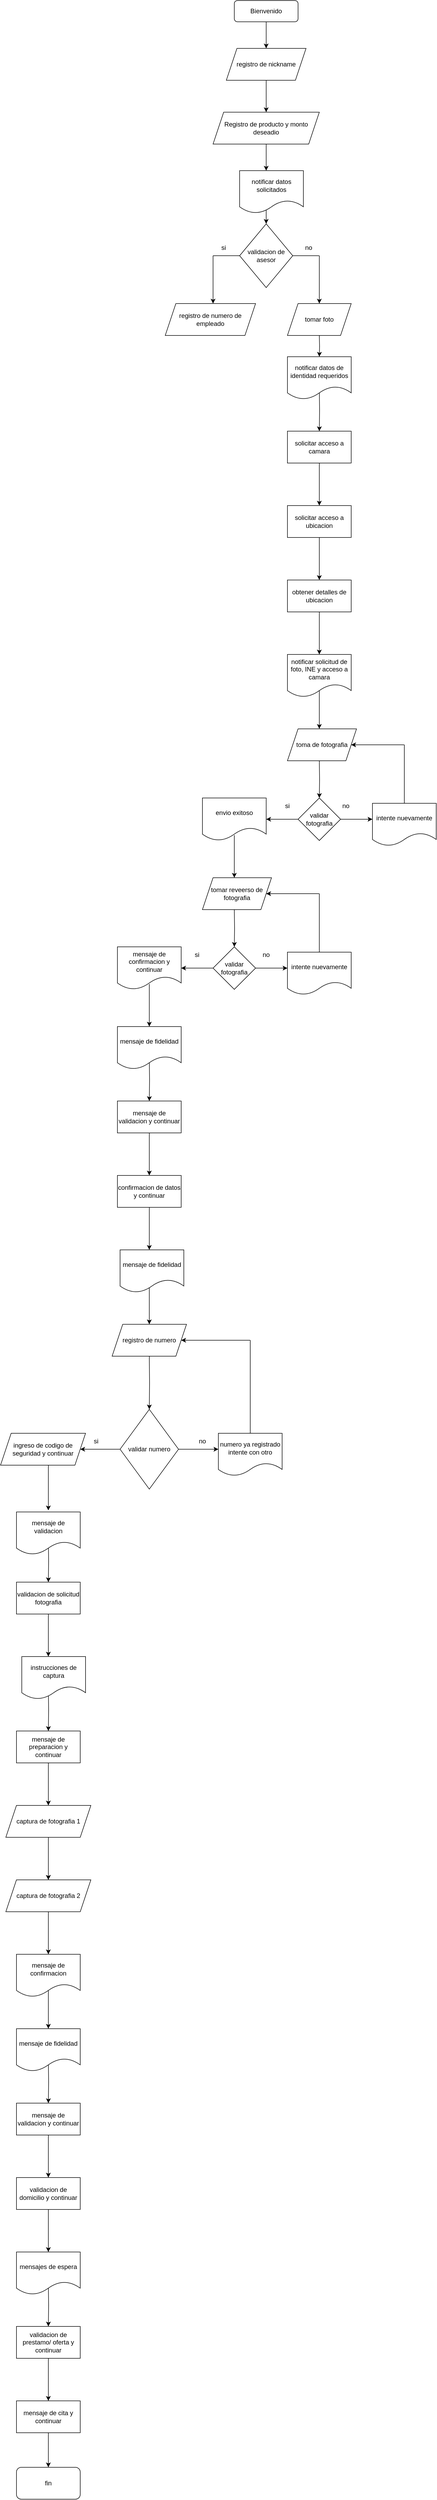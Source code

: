 <mxfile version="24.7.7">
  <diagram id="C5RBs43oDa-KdzZeNtuy" name="Page-1">
    <mxGraphModel dx="1804" dy="548" grid="1" gridSize="10" guides="1" tooltips="1" connect="1" arrows="1" fold="1" page="1" pageScale="1" pageWidth="827" pageHeight="1169" math="0" shadow="0">
      <root>
        <mxCell id="WIyWlLk6GJQsqaUBKTNV-0" />
        <mxCell id="WIyWlLk6GJQsqaUBKTNV-1" parent="WIyWlLk6GJQsqaUBKTNV-0" />
        <mxCell id="WIyWlLk6GJQsqaUBKTNV-3" value="Bienvenido" style="rounded=1;whiteSpace=wrap;html=1;fontSize=12;glass=0;strokeWidth=1;shadow=0;" parent="WIyWlLk6GJQsqaUBKTNV-1" vertex="1">
          <mxGeometry x="160" y="80" width="120" height="40" as="geometry" />
        </mxCell>
        <mxCell id="hVqQDCtbfpN11Vdr0_AG-2" value="" style="endArrow=classic;html=1;rounded=0;exitX=0.5;exitY=1;exitDx=0;exitDy=0;entryX=0.5;entryY=0;entryDx=0;entryDy=0;" edge="1" parent="WIyWlLk6GJQsqaUBKTNV-1" source="WIyWlLk6GJQsqaUBKTNV-3">
          <mxGeometry width="50" height="50" relative="1" as="geometry">
            <mxPoint x="230" y="370" as="sourcePoint" />
            <mxPoint x="220" y="170" as="targetPoint" />
          </mxGeometry>
        </mxCell>
        <mxCell id="hVqQDCtbfpN11Vdr0_AG-4" value="" style="endArrow=classic;html=1;rounded=0;exitX=0.5;exitY=1;exitDx=0;exitDy=0;entryX=0.5;entryY=0;entryDx=0;entryDy=0;" edge="1" parent="WIyWlLk6GJQsqaUBKTNV-1">
          <mxGeometry width="50" height="50" relative="1" as="geometry">
            <mxPoint x="220" y="230" as="sourcePoint" />
            <mxPoint x="220" y="290" as="targetPoint" />
          </mxGeometry>
        </mxCell>
        <mxCell id="hVqQDCtbfpN11Vdr0_AG-6" value="" style="endArrow=classic;html=1;rounded=0;exitX=0.5;exitY=1;exitDx=0;exitDy=0;entryX=0.5;entryY=0;entryDx=0;entryDy=0;" edge="1" parent="WIyWlLk6GJQsqaUBKTNV-1">
          <mxGeometry width="50" height="50" relative="1" as="geometry">
            <mxPoint x="220" y="350" as="sourcePoint" />
            <mxPoint x="220" y="400" as="targetPoint" />
          </mxGeometry>
        </mxCell>
        <mxCell id="hVqQDCtbfpN11Vdr0_AG-7" value="" style="endArrow=classic;html=1;rounded=0;exitX=0.5;exitY=1;exitDx=0;exitDy=0;" edge="1" parent="WIyWlLk6GJQsqaUBKTNV-1">
          <mxGeometry width="50" height="50" relative="1" as="geometry">
            <mxPoint x="220" y="460" as="sourcePoint" />
            <mxPoint x="220" y="500" as="targetPoint" />
          </mxGeometry>
        </mxCell>
        <mxCell id="hVqQDCtbfpN11Vdr0_AG-9" value="validacion de asesor" style="rhombus;whiteSpace=wrap;html=1;" vertex="1" parent="WIyWlLk6GJQsqaUBKTNV-1">
          <mxGeometry x="170" y="500" width="100" height="120" as="geometry" />
        </mxCell>
        <mxCell id="hVqQDCtbfpN11Vdr0_AG-10" value="" style="endArrow=none;html=1;rounded=0;exitX=1;exitY=0.5;exitDx=0;exitDy=0;" edge="1" parent="WIyWlLk6GJQsqaUBKTNV-1" source="hVqQDCtbfpN11Vdr0_AG-9">
          <mxGeometry width="50" height="50" relative="1" as="geometry">
            <mxPoint x="230" y="660" as="sourcePoint" />
            <mxPoint x="320" y="560" as="targetPoint" />
          </mxGeometry>
        </mxCell>
        <mxCell id="hVqQDCtbfpN11Vdr0_AG-12" value="" style="endArrow=classic;html=1;rounded=0;" edge="1" parent="WIyWlLk6GJQsqaUBKTNV-1">
          <mxGeometry width="50" height="50" relative="1" as="geometry">
            <mxPoint x="320" y="560" as="sourcePoint" />
            <mxPoint x="320" y="650" as="targetPoint" />
          </mxGeometry>
        </mxCell>
        <mxCell id="hVqQDCtbfpN11Vdr0_AG-20" style="edgeStyle=orthogonalEdgeStyle;rounded=0;orthogonalLoop=1;jettySize=auto;html=1;entryX=0.5;entryY=0;entryDx=0;entryDy=0;" edge="1" parent="WIyWlLk6GJQsqaUBKTNV-1">
          <mxGeometry relative="1" as="geometry">
            <mxPoint x="320" y="710" as="sourcePoint" />
            <mxPoint x="320" y="750" as="targetPoint" />
          </mxGeometry>
        </mxCell>
        <mxCell id="hVqQDCtbfpN11Vdr0_AG-14" value="no" style="text;html=1;align=center;verticalAlign=middle;whiteSpace=wrap;rounded=0;" vertex="1" parent="WIyWlLk6GJQsqaUBKTNV-1">
          <mxGeometry x="270" y="530" width="60" height="30" as="geometry" />
        </mxCell>
        <mxCell id="hVqQDCtbfpN11Vdr0_AG-15" value="" style="endArrow=none;html=1;rounded=0;entryX=0;entryY=0.5;entryDx=0;entryDy=0;" edge="1" parent="WIyWlLk6GJQsqaUBKTNV-1" target="hVqQDCtbfpN11Vdr0_AG-9">
          <mxGeometry width="50" height="50" relative="1" as="geometry">
            <mxPoint x="120" y="560" as="sourcePoint" />
            <mxPoint x="130" y="610" as="targetPoint" />
          </mxGeometry>
        </mxCell>
        <mxCell id="hVqQDCtbfpN11Vdr0_AG-16" value="" style="endArrow=classic;html=1;rounded=0;" edge="1" parent="WIyWlLk6GJQsqaUBKTNV-1">
          <mxGeometry width="50" height="50" relative="1" as="geometry">
            <mxPoint x="120" y="560" as="sourcePoint" />
            <mxPoint x="120" y="650" as="targetPoint" />
          </mxGeometry>
        </mxCell>
        <mxCell id="hVqQDCtbfpN11Vdr0_AG-18" value="si" style="text;html=1;align=center;verticalAlign=middle;whiteSpace=wrap;rounded=0;" vertex="1" parent="WIyWlLk6GJQsqaUBKTNV-1">
          <mxGeometry x="110" y="530" width="60" height="30" as="geometry" />
        </mxCell>
        <mxCell id="hVqQDCtbfpN11Vdr0_AG-23" value="" style="edgeStyle=orthogonalEdgeStyle;rounded=0;orthogonalLoop=1;jettySize=auto;html=1;" edge="1" parent="WIyWlLk6GJQsqaUBKTNV-1" target="hVqQDCtbfpN11Vdr0_AG-22">
          <mxGeometry relative="1" as="geometry">
            <mxPoint x="320" y="810" as="sourcePoint" />
          </mxGeometry>
        </mxCell>
        <mxCell id="hVqQDCtbfpN11Vdr0_AG-25" value="" style="edgeStyle=orthogonalEdgeStyle;rounded=0;orthogonalLoop=1;jettySize=auto;html=1;" edge="1" parent="WIyWlLk6GJQsqaUBKTNV-1" source="hVqQDCtbfpN11Vdr0_AG-22" target="hVqQDCtbfpN11Vdr0_AG-24">
          <mxGeometry relative="1" as="geometry" />
        </mxCell>
        <mxCell id="hVqQDCtbfpN11Vdr0_AG-22" value="solicitar acceso a camara" style="rounded=0;whiteSpace=wrap;html=1;" vertex="1" parent="WIyWlLk6GJQsqaUBKTNV-1">
          <mxGeometry x="260" y="890" width="120" height="60" as="geometry" />
        </mxCell>
        <mxCell id="hVqQDCtbfpN11Vdr0_AG-27" value="" style="edgeStyle=orthogonalEdgeStyle;rounded=0;orthogonalLoop=1;jettySize=auto;html=1;" edge="1" parent="WIyWlLk6GJQsqaUBKTNV-1" source="hVqQDCtbfpN11Vdr0_AG-24" target="hVqQDCtbfpN11Vdr0_AG-26">
          <mxGeometry relative="1" as="geometry" />
        </mxCell>
        <mxCell id="hVqQDCtbfpN11Vdr0_AG-24" value="solicitar acceso a ubicacion" style="rounded=0;whiteSpace=wrap;html=1;" vertex="1" parent="WIyWlLk6GJQsqaUBKTNV-1">
          <mxGeometry x="260" y="1030" width="120" height="60" as="geometry" />
        </mxCell>
        <mxCell id="hVqQDCtbfpN11Vdr0_AG-29" value="" style="edgeStyle=orthogonalEdgeStyle;rounded=0;orthogonalLoop=1;jettySize=auto;html=1;" edge="1" parent="WIyWlLk6GJQsqaUBKTNV-1" source="hVqQDCtbfpN11Vdr0_AG-26">
          <mxGeometry relative="1" as="geometry">
            <mxPoint x="320" y="1310" as="targetPoint" />
          </mxGeometry>
        </mxCell>
        <mxCell id="hVqQDCtbfpN11Vdr0_AG-26" value="obtener detalles de ubicacion" style="rounded=0;whiteSpace=wrap;html=1;" vertex="1" parent="WIyWlLk6GJQsqaUBKTNV-1">
          <mxGeometry x="260" y="1170" width="120" height="60" as="geometry" />
        </mxCell>
        <mxCell id="hVqQDCtbfpN11Vdr0_AG-37" value="" style="edgeStyle=orthogonalEdgeStyle;rounded=0;orthogonalLoop=1;jettySize=auto;html=1;" edge="1" parent="WIyWlLk6GJQsqaUBKTNV-1">
          <mxGeometry relative="1" as="geometry">
            <mxPoint x="320" y="1370" as="sourcePoint" />
            <mxPoint x="320" y="1450" as="targetPoint" />
          </mxGeometry>
        </mxCell>
        <mxCell id="hVqQDCtbfpN11Vdr0_AG-39" value="" style="edgeStyle=orthogonalEdgeStyle;rounded=0;orthogonalLoop=1;jettySize=auto;html=1;" edge="1" parent="WIyWlLk6GJQsqaUBKTNV-1" target="hVqQDCtbfpN11Vdr0_AG-38">
          <mxGeometry relative="1" as="geometry">
            <mxPoint x="320" y="1510" as="sourcePoint" />
          </mxGeometry>
        </mxCell>
        <mxCell id="hVqQDCtbfpN11Vdr0_AG-41" value="" style="edgeStyle=orthogonalEdgeStyle;rounded=0;orthogonalLoop=1;jettySize=auto;html=1;" edge="1" parent="WIyWlLk6GJQsqaUBKTNV-1" source="hVqQDCtbfpN11Vdr0_AG-38">
          <mxGeometry relative="1" as="geometry">
            <mxPoint x="420" y="1620" as="targetPoint" />
          </mxGeometry>
        </mxCell>
        <mxCell id="hVqQDCtbfpN11Vdr0_AG-43" value="" style="edgeStyle=orthogonalEdgeStyle;rounded=0;orthogonalLoop=1;jettySize=auto;html=1;" edge="1" parent="WIyWlLk6GJQsqaUBKTNV-1" source="hVqQDCtbfpN11Vdr0_AG-38">
          <mxGeometry relative="1" as="geometry">
            <mxPoint x="220" y="1620" as="targetPoint" />
          </mxGeometry>
        </mxCell>
        <mxCell id="hVqQDCtbfpN11Vdr0_AG-38" value="validar fotografia" style="rhombus;whiteSpace=wrap;html=1;rounded=0;" vertex="1" parent="WIyWlLk6GJQsqaUBKTNV-1">
          <mxGeometry x="280" y="1580" width="80" height="80" as="geometry" />
        </mxCell>
        <mxCell id="hVqQDCtbfpN11Vdr0_AG-51" value="" style="edgeStyle=orthogonalEdgeStyle;rounded=0;orthogonalLoop=1;jettySize=auto;html=1;" edge="1" parent="WIyWlLk6GJQsqaUBKTNV-1">
          <mxGeometry relative="1" as="geometry">
            <mxPoint x="160" y="1650" as="sourcePoint" />
            <mxPoint x="160.0" y="1730.0" as="targetPoint" />
          </mxGeometry>
        </mxCell>
        <mxCell id="hVqQDCtbfpN11Vdr0_AG-44" value="si" style="text;html=1;align=center;verticalAlign=middle;whiteSpace=wrap;rounded=0;" vertex="1" parent="WIyWlLk6GJQsqaUBKTNV-1">
          <mxGeometry x="230" y="1580" width="60" height="30" as="geometry" />
        </mxCell>
        <mxCell id="hVqQDCtbfpN11Vdr0_AG-45" value="no" style="text;html=1;align=center;verticalAlign=middle;whiteSpace=wrap;rounded=0;" vertex="1" parent="WIyWlLk6GJQsqaUBKTNV-1">
          <mxGeometry x="340" y="1580" width="60" height="30" as="geometry" />
        </mxCell>
        <mxCell id="hVqQDCtbfpN11Vdr0_AG-47" value="" style="endArrow=none;html=1;rounded=0;exitX=0.5;exitY=0;exitDx=0;exitDy=0;" edge="1" parent="WIyWlLk6GJQsqaUBKTNV-1">
          <mxGeometry width="50" height="50" relative="1" as="geometry">
            <mxPoint x="480.0" y="1590" as="sourcePoint" />
            <mxPoint x="480" y="1480" as="targetPoint" />
          </mxGeometry>
        </mxCell>
        <mxCell id="hVqQDCtbfpN11Vdr0_AG-49" value="" style="endArrow=classic;html=1;rounded=0;entryX=1;entryY=0.5;entryDx=0;entryDy=0;" edge="1" parent="WIyWlLk6GJQsqaUBKTNV-1">
          <mxGeometry width="50" height="50" relative="1" as="geometry">
            <mxPoint x="480" y="1480" as="sourcePoint" />
            <mxPoint x="380" y="1480" as="targetPoint" />
          </mxGeometry>
        </mxCell>
        <mxCell id="hVqQDCtbfpN11Vdr0_AG-54" value="" style="edgeStyle=orthogonalEdgeStyle;rounded=0;orthogonalLoop=1;jettySize=auto;html=1;" edge="1" parent="WIyWlLk6GJQsqaUBKTNV-1" target="hVqQDCtbfpN11Vdr0_AG-53">
          <mxGeometry relative="1" as="geometry">
            <mxPoint x="160" y="1790.0" as="sourcePoint" />
          </mxGeometry>
        </mxCell>
        <mxCell id="hVqQDCtbfpN11Vdr0_AG-56" value="" style="edgeStyle=orthogonalEdgeStyle;rounded=0;orthogonalLoop=1;jettySize=auto;html=1;" edge="1" parent="WIyWlLk6GJQsqaUBKTNV-1" source="hVqQDCtbfpN11Vdr0_AG-53">
          <mxGeometry relative="1" as="geometry">
            <mxPoint x="60" y="1900.0" as="targetPoint" />
          </mxGeometry>
        </mxCell>
        <mxCell id="hVqQDCtbfpN11Vdr0_AG-58" value="" style="edgeStyle=orthogonalEdgeStyle;rounded=0;orthogonalLoop=1;jettySize=auto;html=1;" edge="1" parent="WIyWlLk6GJQsqaUBKTNV-1" source="hVqQDCtbfpN11Vdr0_AG-53">
          <mxGeometry relative="1" as="geometry">
            <mxPoint x="260" y="1900.0" as="targetPoint" />
          </mxGeometry>
        </mxCell>
        <mxCell id="hVqQDCtbfpN11Vdr0_AG-53" value="validar fotografia" style="rhombus;whiteSpace=wrap;html=1;rounded=0;" vertex="1" parent="WIyWlLk6GJQsqaUBKTNV-1">
          <mxGeometry x="120" y="1860" width="80" height="80" as="geometry" />
        </mxCell>
        <mxCell id="hVqQDCtbfpN11Vdr0_AG-64" value="" style="edgeStyle=orthogonalEdgeStyle;rounded=0;orthogonalLoop=1;jettySize=auto;html=1;" edge="1" parent="WIyWlLk6GJQsqaUBKTNV-1">
          <mxGeometry relative="1" as="geometry">
            <mxPoint y="1930.0" as="sourcePoint" />
            <mxPoint x="-2.274e-13" y="2010.0" as="targetPoint" />
          </mxGeometry>
        </mxCell>
        <mxCell id="hVqQDCtbfpN11Vdr0_AG-59" value="si" style="text;html=1;align=center;verticalAlign=middle;whiteSpace=wrap;rounded=0;" vertex="1" parent="WIyWlLk6GJQsqaUBKTNV-1">
          <mxGeometry x="60" y="1860" width="60" height="30" as="geometry" />
        </mxCell>
        <mxCell id="hVqQDCtbfpN11Vdr0_AG-60" value="no" style="text;html=1;align=center;verticalAlign=middle;whiteSpace=wrap;rounded=0;" vertex="1" parent="WIyWlLk6GJQsqaUBKTNV-1">
          <mxGeometry x="190" y="1860" width="60" height="30" as="geometry" />
        </mxCell>
        <mxCell id="hVqQDCtbfpN11Vdr0_AG-61" value="" style="endArrow=classic;html=1;rounded=0;entryX=1;entryY=0.5;entryDx=0;entryDy=0;" edge="1" parent="WIyWlLk6GJQsqaUBKTNV-1">
          <mxGeometry width="50" height="50" relative="1" as="geometry">
            <mxPoint x="320" y="1760" as="sourcePoint" />
            <mxPoint x="220" y="1760.0" as="targetPoint" />
          </mxGeometry>
        </mxCell>
        <mxCell id="hVqQDCtbfpN11Vdr0_AG-62" value="" style="endArrow=none;html=1;rounded=0;exitX=0.5;exitY=0;exitDx=0;exitDy=0;" edge="1" parent="WIyWlLk6GJQsqaUBKTNV-1">
          <mxGeometry width="50" height="50" relative="1" as="geometry">
            <mxPoint x="320" y="1870.0" as="sourcePoint" />
            <mxPoint x="320" y="1760" as="targetPoint" />
          </mxGeometry>
        </mxCell>
        <mxCell id="hVqQDCtbfpN11Vdr0_AG-66" value="" style="edgeStyle=orthogonalEdgeStyle;rounded=0;orthogonalLoop=1;jettySize=auto;html=1;" edge="1" parent="WIyWlLk6GJQsqaUBKTNV-1" target="hVqQDCtbfpN11Vdr0_AG-65">
          <mxGeometry relative="1" as="geometry">
            <mxPoint y="2070.0" as="sourcePoint" />
          </mxGeometry>
        </mxCell>
        <mxCell id="hVqQDCtbfpN11Vdr0_AG-68" value="" style="edgeStyle=orthogonalEdgeStyle;rounded=0;orthogonalLoop=1;jettySize=auto;html=1;" edge="1" parent="WIyWlLk6GJQsqaUBKTNV-1" source="hVqQDCtbfpN11Vdr0_AG-65" target="hVqQDCtbfpN11Vdr0_AG-67">
          <mxGeometry relative="1" as="geometry" />
        </mxCell>
        <mxCell id="hVqQDCtbfpN11Vdr0_AG-65" value="mensaje de validacion y continuar" style="whiteSpace=wrap;html=1;rounded=0;" vertex="1" parent="WIyWlLk6GJQsqaUBKTNV-1">
          <mxGeometry x="-60" y="2150" width="120" height="60" as="geometry" />
        </mxCell>
        <mxCell id="hVqQDCtbfpN11Vdr0_AG-70" value="" style="edgeStyle=orthogonalEdgeStyle;rounded=0;orthogonalLoop=1;jettySize=auto;html=1;" edge="1" parent="WIyWlLk6GJQsqaUBKTNV-1" source="hVqQDCtbfpN11Vdr0_AG-67">
          <mxGeometry relative="1" as="geometry">
            <mxPoint y="2430.0" as="targetPoint" />
          </mxGeometry>
        </mxCell>
        <mxCell id="hVqQDCtbfpN11Vdr0_AG-67" value="confirmacion de datos y continuar" style="whiteSpace=wrap;html=1;rounded=0;" vertex="1" parent="WIyWlLk6GJQsqaUBKTNV-1">
          <mxGeometry x="-60" y="2290" width="120" height="60" as="geometry" />
        </mxCell>
        <mxCell id="hVqQDCtbfpN11Vdr0_AG-72" value="" style="edgeStyle=orthogonalEdgeStyle;rounded=0;orthogonalLoop=1;jettySize=auto;html=1;" edge="1" parent="WIyWlLk6GJQsqaUBKTNV-1">
          <mxGeometry relative="1" as="geometry">
            <mxPoint y="2490.0" as="sourcePoint" />
            <mxPoint x="-2.274e-13" y="2570" as="targetPoint" />
          </mxGeometry>
        </mxCell>
        <mxCell id="hVqQDCtbfpN11Vdr0_AG-76" value="" style="edgeStyle=orthogonalEdgeStyle;rounded=0;orthogonalLoop=1;jettySize=auto;html=1;" edge="1" parent="WIyWlLk6GJQsqaUBKTNV-1" target="hVqQDCtbfpN11Vdr0_AG-75">
          <mxGeometry relative="1" as="geometry">
            <mxPoint y="2630" as="sourcePoint" />
          </mxGeometry>
        </mxCell>
        <mxCell id="hVqQDCtbfpN11Vdr0_AG-78" value="" style="edgeStyle=orthogonalEdgeStyle;rounded=0;orthogonalLoop=1;jettySize=auto;html=1;" edge="1" parent="WIyWlLk6GJQsqaUBKTNV-1" source="hVqQDCtbfpN11Vdr0_AG-75">
          <mxGeometry relative="1" as="geometry">
            <mxPoint x="-130" y="2805" as="targetPoint" />
          </mxGeometry>
        </mxCell>
        <mxCell id="hVqQDCtbfpN11Vdr0_AG-80" value="" style="edgeStyle=orthogonalEdgeStyle;rounded=0;orthogonalLoop=1;jettySize=auto;html=1;" edge="1" parent="WIyWlLk6GJQsqaUBKTNV-1" source="hVqQDCtbfpN11Vdr0_AG-75">
          <mxGeometry relative="1" as="geometry">
            <mxPoint x="130" y="2805" as="targetPoint" />
          </mxGeometry>
        </mxCell>
        <mxCell id="hVqQDCtbfpN11Vdr0_AG-75" value="validar numero" style="rhombus;whiteSpace=wrap;html=1;rounded=0;" vertex="1" parent="WIyWlLk6GJQsqaUBKTNV-1">
          <mxGeometry x="-55" y="2730" width="110" height="150" as="geometry" />
        </mxCell>
        <mxCell id="hVqQDCtbfpN11Vdr0_AG-90" value="" style="edgeStyle=orthogonalEdgeStyle;rounded=0;orthogonalLoop=1;jettySize=auto;html=1;" edge="1" parent="WIyWlLk6GJQsqaUBKTNV-1">
          <mxGeometry relative="1" as="geometry">
            <mxPoint x="-190" y="2835" as="sourcePoint" />
            <mxPoint x="-190" y="2920" as="targetPoint" />
          </mxGeometry>
        </mxCell>
        <mxCell id="hVqQDCtbfpN11Vdr0_AG-81" value="no" style="text;html=1;align=center;verticalAlign=middle;whiteSpace=wrap;rounded=0;" vertex="1" parent="WIyWlLk6GJQsqaUBKTNV-1">
          <mxGeometry x="70" y="2775" width="60" height="30" as="geometry" />
        </mxCell>
        <mxCell id="hVqQDCtbfpN11Vdr0_AG-86" value="si" style="text;html=1;align=center;verticalAlign=middle;whiteSpace=wrap;rounded=0;" vertex="1" parent="WIyWlLk6GJQsqaUBKTNV-1">
          <mxGeometry x="-130" y="2775" width="60" height="30" as="geometry" />
        </mxCell>
        <mxCell id="hVqQDCtbfpN11Vdr0_AG-87" value="" style="endArrow=none;html=1;rounded=0;entryX=0.5;entryY=0;entryDx=0;entryDy=0;" edge="1" parent="WIyWlLk6GJQsqaUBKTNV-1">
          <mxGeometry width="50" height="50" relative="1" as="geometry">
            <mxPoint x="190" y="2600" as="sourcePoint" />
            <mxPoint x="190" y="2775" as="targetPoint" />
          </mxGeometry>
        </mxCell>
        <mxCell id="hVqQDCtbfpN11Vdr0_AG-88" value="" style="endArrow=classic;html=1;rounded=0;entryX=1;entryY=0.5;entryDx=0;entryDy=0;" edge="1" parent="WIyWlLk6GJQsqaUBKTNV-1">
          <mxGeometry width="50" height="50" relative="1" as="geometry">
            <mxPoint x="190" y="2600" as="sourcePoint" />
            <mxPoint x="60" y="2600" as="targetPoint" />
          </mxGeometry>
        </mxCell>
        <mxCell id="hVqQDCtbfpN11Vdr0_AG-92" value="" style="edgeStyle=orthogonalEdgeStyle;rounded=0;orthogonalLoop=1;jettySize=auto;html=1;" edge="1" parent="WIyWlLk6GJQsqaUBKTNV-1" target="hVqQDCtbfpN11Vdr0_AG-91">
          <mxGeometry relative="1" as="geometry">
            <mxPoint x="-190" y="2975" as="sourcePoint" />
          </mxGeometry>
        </mxCell>
        <mxCell id="hVqQDCtbfpN11Vdr0_AG-94" value="" style="edgeStyle=orthogonalEdgeStyle;rounded=0;orthogonalLoop=1;jettySize=auto;html=1;" edge="1" parent="WIyWlLk6GJQsqaUBKTNV-1" source="hVqQDCtbfpN11Vdr0_AG-91">
          <mxGeometry relative="1" as="geometry">
            <mxPoint x="-190" y="3195" as="targetPoint" />
          </mxGeometry>
        </mxCell>
        <mxCell id="hVqQDCtbfpN11Vdr0_AG-91" value="validacion de solicitud fotografia" style="whiteSpace=wrap;html=1;rounded=0;" vertex="1" parent="WIyWlLk6GJQsqaUBKTNV-1">
          <mxGeometry x="-250" y="3055" width="120" height="60" as="geometry" />
        </mxCell>
        <mxCell id="hVqQDCtbfpN11Vdr0_AG-96" value="" style="edgeStyle=orthogonalEdgeStyle;rounded=0;orthogonalLoop=1;jettySize=auto;html=1;" edge="1" parent="WIyWlLk6GJQsqaUBKTNV-1" target="hVqQDCtbfpN11Vdr0_AG-95">
          <mxGeometry relative="1" as="geometry">
            <mxPoint x="-190" y="3255" as="sourcePoint" />
          </mxGeometry>
        </mxCell>
        <mxCell id="hVqQDCtbfpN11Vdr0_AG-98" value="" style="edgeStyle=orthogonalEdgeStyle;rounded=0;orthogonalLoop=1;jettySize=auto;html=1;" edge="1" parent="WIyWlLk6GJQsqaUBKTNV-1" source="hVqQDCtbfpN11Vdr0_AG-95">
          <mxGeometry relative="1" as="geometry">
            <mxPoint x="-190" y="3475" as="targetPoint" />
          </mxGeometry>
        </mxCell>
        <mxCell id="hVqQDCtbfpN11Vdr0_AG-95" value="mensaje de preparacion y continuar" style="whiteSpace=wrap;html=1;rounded=0;" vertex="1" parent="WIyWlLk6GJQsqaUBKTNV-1">
          <mxGeometry x="-250" y="3335" width="120" height="60" as="geometry" />
        </mxCell>
        <mxCell id="hVqQDCtbfpN11Vdr0_AG-100" value="" style="edgeStyle=orthogonalEdgeStyle;rounded=0;orthogonalLoop=1;jettySize=auto;html=1;" edge="1" parent="WIyWlLk6GJQsqaUBKTNV-1">
          <mxGeometry relative="1" as="geometry">
            <mxPoint x="-190" y="3535" as="sourcePoint" />
            <mxPoint x="-190.0" y="3615" as="targetPoint" />
          </mxGeometry>
        </mxCell>
        <mxCell id="hVqQDCtbfpN11Vdr0_AG-102" value="" style="edgeStyle=orthogonalEdgeStyle;rounded=0;orthogonalLoop=1;jettySize=auto;html=1;" edge="1" parent="WIyWlLk6GJQsqaUBKTNV-1">
          <mxGeometry relative="1" as="geometry">
            <mxPoint x="-190" y="3675" as="sourcePoint" />
            <mxPoint x="-190.0" y="3755" as="targetPoint" />
          </mxGeometry>
        </mxCell>
        <mxCell id="hVqQDCtbfpN11Vdr0_AG-104" value="" style="edgeStyle=orthogonalEdgeStyle;rounded=0;orthogonalLoop=1;jettySize=auto;html=1;" edge="1" parent="WIyWlLk6GJQsqaUBKTNV-1">
          <mxGeometry relative="1" as="geometry">
            <mxPoint x="-190" y="3815" as="sourcePoint" />
            <mxPoint x="-190.0" y="3895" as="targetPoint" />
          </mxGeometry>
        </mxCell>
        <mxCell id="hVqQDCtbfpN11Vdr0_AG-106" value="" style="edgeStyle=orthogonalEdgeStyle;rounded=0;orthogonalLoop=1;jettySize=auto;html=1;" edge="1" parent="WIyWlLk6GJQsqaUBKTNV-1" target="hVqQDCtbfpN11Vdr0_AG-105">
          <mxGeometry relative="1" as="geometry">
            <mxPoint x="-190" y="3955" as="sourcePoint" />
          </mxGeometry>
        </mxCell>
        <mxCell id="hVqQDCtbfpN11Vdr0_AG-108" value="" style="edgeStyle=orthogonalEdgeStyle;rounded=0;orthogonalLoop=1;jettySize=auto;html=1;" edge="1" parent="WIyWlLk6GJQsqaUBKTNV-1" source="hVqQDCtbfpN11Vdr0_AG-105" target="hVqQDCtbfpN11Vdr0_AG-107">
          <mxGeometry relative="1" as="geometry" />
        </mxCell>
        <mxCell id="hVqQDCtbfpN11Vdr0_AG-105" value="mensaje de validacion y continuar" style="whiteSpace=wrap;html=1;rounded=0;" vertex="1" parent="WIyWlLk6GJQsqaUBKTNV-1">
          <mxGeometry x="-250" y="4035" width="120" height="60" as="geometry" />
        </mxCell>
        <mxCell id="hVqQDCtbfpN11Vdr0_AG-110" value="" style="edgeStyle=orthogonalEdgeStyle;rounded=0;orthogonalLoop=1;jettySize=auto;html=1;" edge="1" parent="WIyWlLk6GJQsqaUBKTNV-1" source="hVqQDCtbfpN11Vdr0_AG-107">
          <mxGeometry relative="1" as="geometry">
            <mxPoint x="-190" y="4315" as="targetPoint" />
          </mxGeometry>
        </mxCell>
        <mxCell id="hVqQDCtbfpN11Vdr0_AG-107" value="validacion de domicilio y continuar" style="whiteSpace=wrap;html=1;rounded=0;" vertex="1" parent="WIyWlLk6GJQsqaUBKTNV-1">
          <mxGeometry x="-250" y="4175" width="120" height="60" as="geometry" />
        </mxCell>
        <mxCell id="hVqQDCtbfpN11Vdr0_AG-112" value="" style="edgeStyle=orthogonalEdgeStyle;rounded=0;orthogonalLoop=1;jettySize=auto;html=1;" edge="1" parent="WIyWlLk6GJQsqaUBKTNV-1" target="hVqQDCtbfpN11Vdr0_AG-111">
          <mxGeometry relative="1" as="geometry">
            <mxPoint x="-190" y="4375" as="sourcePoint" />
          </mxGeometry>
        </mxCell>
        <mxCell id="hVqQDCtbfpN11Vdr0_AG-114" value="" style="edgeStyle=orthogonalEdgeStyle;rounded=0;orthogonalLoop=1;jettySize=auto;html=1;" edge="1" parent="WIyWlLk6GJQsqaUBKTNV-1" source="hVqQDCtbfpN11Vdr0_AG-111" target="hVqQDCtbfpN11Vdr0_AG-113">
          <mxGeometry relative="1" as="geometry" />
        </mxCell>
        <mxCell id="hVqQDCtbfpN11Vdr0_AG-111" value="validacion de prestamo/ oferta y continuar" style="whiteSpace=wrap;html=1;rounded=0;" vertex="1" parent="WIyWlLk6GJQsqaUBKTNV-1">
          <mxGeometry x="-250" y="4455" width="120" height="60" as="geometry" />
        </mxCell>
        <mxCell id="hVqQDCtbfpN11Vdr0_AG-113" value="mensaje de cita y continuar" style="whiteSpace=wrap;html=1;rounded=0;" vertex="1" parent="WIyWlLk6GJQsqaUBKTNV-1">
          <mxGeometry x="-250" y="4595" width="120" height="60" as="geometry" />
        </mxCell>
        <mxCell id="hVqQDCtbfpN11Vdr0_AG-116" value="fin" style="rounded=1;whiteSpace=wrap;html=1;" vertex="1" parent="WIyWlLk6GJQsqaUBKTNV-1">
          <mxGeometry x="-250" y="4720" width="120" height="60" as="geometry" />
        </mxCell>
        <mxCell id="hVqQDCtbfpN11Vdr0_AG-117" value="" style="endArrow=classic;html=1;rounded=0;entryX=0.5;entryY=0;entryDx=0;entryDy=0;exitX=0.5;exitY=1;exitDx=0;exitDy=0;" edge="1" parent="WIyWlLk6GJQsqaUBKTNV-1" source="hVqQDCtbfpN11Vdr0_AG-113" target="hVqQDCtbfpN11Vdr0_AG-116">
          <mxGeometry width="50" height="50" relative="1" as="geometry">
            <mxPoint x="-290" y="4650" as="sourcePoint" />
            <mxPoint x="-240" y="4600" as="targetPoint" />
          </mxGeometry>
        </mxCell>
        <mxCell id="hVqQDCtbfpN11Vdr0_AG-118" value="registro de nickname" style="shape=parallelogram;perimeter=parallelogramPerimeter;whiteSpace=wrap;html=1;fixedSize=1;" vertex="1" parent="WIyWlLk6GJQsqaUBKTNV-1">
          <mxGeometry x="145" y="170" width="150" height="60" as="geometry" />
        </mxCell>
        <mxCell id="hVqQDCtbfpN11Vdr0_AG-119" value="Registro de producto y monto deseadio" style="shape=parallelogram;perimeter=parallelogramPerimeter;whiteSpace=wrap;html=1;fixedSize=1;" vertex="1" parent="WIyWlLk6GJQsqaUBKTNV-1">
          <mxGeometry x="120" y="290" width="200" height="60" as="geometry" />
        </mxCell>
        <mxCell id="hVqQDCtbfpN11Vdr0_AG-120" value="notificar datos solicitados" style="shape=document;whiteSpace=wrap;html=1;boundedLbl=1;" vertex="1" parent="WIyWlLk6GJQsqaUBKTNV-1">
          <mxGeometry x="170" y="400" width="120" height="80" as="geometry" />
        </mxCell>
        <mxCell id="hVqQDCtbfpN11Vdr0_AG-121" value="registro de numero de empleado" style="shape=parallelogram;perimeter=parallelogramPerimeter;whiteSpace=wrap;html=1;fixedSize=1;" vertex="1" parent="WIyWlLk6GJQsqaUBKTNV-1">
          <mxGeometry x="30" y="650" width="170" height="60" as="geometry" />
        </mxCell>
        <mxCell id="hVqQDCtbfpN11Vdr0_AG-122" value="tomar foto" style="shape=parallelogram;perimeter=parallelogramPerimeter;whiteSpace=wrap;html=1;fixedSize=1;" vertex="1" parent="WIyWlLk6GJQsqaUBKTNV-1">
          <mxGeometry x="260" y="650" width="120" height="60" as="geometry" />
        </mxCell>
        <mxCell id="hVqQDCtbfpN11Vdr0_AG-123" value="notificar datos de identidad requeridos" style="shape=document;whiteSpace=wrap;html=1;boundedLbl=1;" vertex="1" parent="WIyWlLk6GJQsqaUBKTNV-1">
          <mxGeometry x="260" y="750" width="120" height="80" as="geometry" />
        </mxCell>
        <mxCell id="hVqQDCtbfpN11Vdr0_AG-124" value="notificar solicitud de foto, INE y acceso a camara" style="shape=document;whiteSpace=wrap;html=1;boundedLbl=1;" vertex="1" parent="WIyWlLk6GJQsqaUBKTNV-1">
          <mxGeometry x="260" y="1310" width="120" height="80" as="geometry" />
        </mxCell>
        <mxCell id="hVqQDCtbfpN11Vdr0_AG-125" value="toma de fotografia" style="shape=parallelogram;perimeter=parallelogramPerimeter;whiteSpace=wrap;html=1;fixedSize=1;" vertex="1" parent="WIyWlLk6GJQsqaUBKTNV-1">
          <mxGeometry x="260" y="1450" width="130" height="60" as="geometry" />
        </mxCell>
        <mxCell id="hVqQDCtbfpN11Vdr0_AG-126" value="envio exitoso" style="shape=document;whiteSpace=wrap;html=1;boundedLbl=1;" vertex="1" parent="WIyWlLk6GJQsqaUBKTNV-1">
          <mxGeometry x="100" y="1580" width="120" height="80" as="geometry" />
        </mxCell>
        <mxCell id="hVqQDCtbfpN11Vdr0_AG-127" value="intente nuevamente" style="shape=document;whiteSpace=wrap;html=1;boundedLbl=1;" vertex="1" parent="WIyWlLk6GJQsqaUBKTNV-1">
          <mxGeometry x="420" y="1590" width="120" height="80" as="geometry" />
        </mxCell>
        <mxCell id="hVqQDCtbfpN11Vdr0_AG-128" value="tomar reveerso de fotografia" style="shape=parallelogram;perimeter=parallelogramPerimeter;whiteSpace=wrap;html=1;fixedSize=1;" vertex="1" parent="WIyWlLk6GJQsqaUBKTNV-1">
          <mxGeometry x="100" y="1730" width="130" height="60" as="geometry" />
        </mxCell>
        <mxCell id="hVqQDCtbfpN11Vdr0_AG-129" value="intente nuevamente" style="shape=document;whiteSpace=wrap;html=1;boundedLbl=1;" vertex="1" parent="WIyWlLk6GJQsqaUBKTNV-1">
          <mxGeometry x="260" y="1870" width="120" height="80" as="geometry" />
        </mxCell>
        <mxCell id="hVqQDCtbfpN11Vdr0_AG-130" value="mensaje de confirmacion y continuar" style="shape=document;whiteSpace=wrap;html=1;boundedLbl=1;" vertex="1" parent="WIyWlLk6GJQsqaUBKTNV-1">
          <mxGeometry x="-60" y="1860" width="120" height="80" as="geometry" />
        </mxCell>
        <mxCell id="hVqQDCtbfpN11Vdr0_AG-131" value="mensaje de fidelidad" style="shape=document;whiteSpace=wrap;html=1;boundedLbl=1;" vertex="1" parent="WIyWlLk6GJQsqaUBKTNV-1">
          <mxGeometry x="-60" y="2010" width="120" height="80" as="geometry" />
        </mxCell>
        <mxCell id="hVqQDCtbfpN11Vdr0_AG-133" value="mensaje de fidelidad" style="shape=document;whiteSpace=wrap;html=1;boundedLbl=1;" vertex="1" parent="WIyWlLk6GJQsqaUBKTNV-1">
          <mxGeometry x="-55" y="2430" width="120" height="80" as="geometry" />
        </mxCell>
        <mxCell id="hVqQDCtbfpN11Vdr0_AG-134" value="registro de numero" style="shape=parallelogram;perimeter=parallelogramPerimeter;whiteSpace=wrap;html=1;fixedSize=1;" vertex="1" parent="WIyWlLk6GJQsqaUBKTNV-1">
          <mxGeometry x="-70" y="2570" width="140" height="60" as="geometry" />
        </mxCell>
        <mxCell id="hVqQDCtbfpN11Vdr0_AG-135" value="numero ya registrado intente con otro" style="shape=document;whiteSpace=wrap;html=1;boundedLbl=1;" vertex="1" parent="WIyWlLk6GJQsqaUBKTNV-1">
          <mxGeometry x="130" y="2775" width="120" height="80" as="geometry" />
        </mxCell>
        <mxCell id="hVqQDCtbfpN11Vdr0_AG-136" value="ingreso de codigo de seguridad y continuar" style="shape=parallelogram;perimeter=parallelogramPerimeter;whiteSpace=wrap;html=1;fixedSize=1;" vertex="1" parent="WIyWlLk6GJQsqaUBKTNV-1">
          <mxGeometry x="-280" y="2775" width="160" height="60" as="geometry" />
        </mxCell>
        <mxCell id="hVqQDCtbfpN11Vdr0_AG-137" value="mensaje de validacion" style="shape=document;whiteSpace=wrap;html=1;boundedLbl=1;" vertex="1" parent="WIyWlLk6GJQsqaUBKTNV-1">
          <mxGeometry x="-250" y="2923" width="120" height="80" as="geometry" />
        </mxCell>
        <mxCell id="hVqQDCtbfpN11Vdr0_AG-139" value="instrucciones de captura" style="shape=document;whiteSpace=wrap;html=1;boundedLbl=1;" vertex="1" parent="WIyWlLk6GJQsqaUBKTNV-1">
          <mxGeometry x="-240" y="3195" width="120" height="80" as="geometry" />
        </mxCell>
        <mxCell id="hVqQDCtbfpN11Vdr0_AG-142" value="" style="edgeStyle=orthogonalEdgeStyle;rounded=0;orthogonalLoop=1;jettySize=auto;html=1;" edge="1" parent="WIyWlLk6GJQsqaUBKTNV-1" source="hVqQDCtbfpN11Vdr0_AG-140" target="hVqQDCtbfpN11Vdr0_AG-141">
          <mxGeometry relative="1" as="geometry" />
        </mxCell>
        <mxCell id="hVqQDCtbfpN11Vdr0_AG-140" value="captura de fotografia 1" style="shape=parallelogram;perimeter=parallelogramPerimeter;whiteSpace=wrap;html=1;fixedSize=1;" vertex="1" parent="WIyWlLk6GJQsqaUBKTNV-1">
          <mxGeometry x="-270" y="3475" width="160" height="60" as="geometry" />
        </mxCell>
        <mxCell id="hVqQDCtbfpN11Vdr0_AG-141" value="captura de fotografia 2" style="shape=parallelogram;perimeter=parallelogramPerimeter;whiteSpace=wrap;html=1;fixedSize=1;" vertex="1" parent="WIyWlLk6GJQsqaUBKTNV-1">
          <mxGeometry x="-270" y="3615" width="160" height="60" as="geometry" />
        </mxCell>
        <mxCell id="hVqQDCtbfpN11Vdr0_AG-143" value="mensaje de confirmacion" style="shape=document;whiteSpace=wrap;html=1;boundedLbl=1;" vertex="1" parent="WIyWlLk6GJQsqaUBKTNV-1">
          <mxGeometry x="-250" y="3755" width="120" height="80" as="geometry" />
        </mxCell>
        <mxCell id="hVqQDCtbfpN11Vdr0_AG-144" value="mensaje de fidelidad" style="shape=document;whiteSpace=wrap;html=1;boundedLbl=1;" vertex="1" parent="WIyWlLk6GJQsqaUBKTNV-1">
          <mxGeometry x="-250" y="3895" width="120" height="80" as="geometry" />
        </mxCell>
        <mxCell id="hVqQDCtbfpN11Vdr0_AG-145" value="mensajes de espera" style="shape=document;whiteSpace=wrap;html=1;boundedLbl=1;" vertex="1" parent="WIyWlLk6GJQsqaUBKTNV-1">
          <mxGeometry x="-250" y="4315" width="120" height="80" as="geometry" />
        </mxCell>
      </root>
    </mxGraphModel>
  </diagram>
</mxfile>
